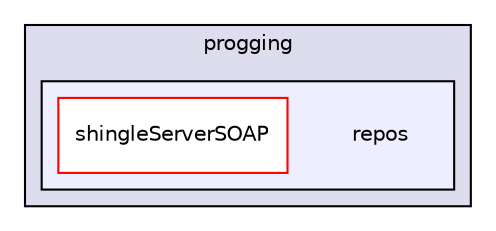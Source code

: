 digraph "C:/progging/repos" {
  compound=true
  node [ fontsize="10", fontname="Helvetica"];
  edge [ labelfontsize="10", labelfontname="Helvetica"];
  subgraph clusterdir_c5e546ab58ac07a7202a88bd5adff941 {
    graph [ bgcolor="#ddddee", pencolor="black", label="progging" fontname="Helvetica", fontsize="10", URL="dir_c5e546ab58ac07a7202a88bd5adff941.html"]
  subgraph clusterdir_58dc6d14803eff90a6f4c83e8bd8ebc2 {
    graph [ bgcolor="#eeeeff", pencolor="black", label="" URL="dir_58dc6d14803eff90a6f4c83e8bd8ebc2.html"];
    dir_58dc6d14803eff90a6f4c83e8bd8ebc2 [shape=plaintext label="repos"];
    dir_6a0046b6fbb35a4a79300c65df018710 [shape=box label="shingleServerSOAP" color="red" fillcolor="white" style="filled" URL="dir_6a0046b6fbb35a4a79300c65df018710.html"];
  }
  }
}
